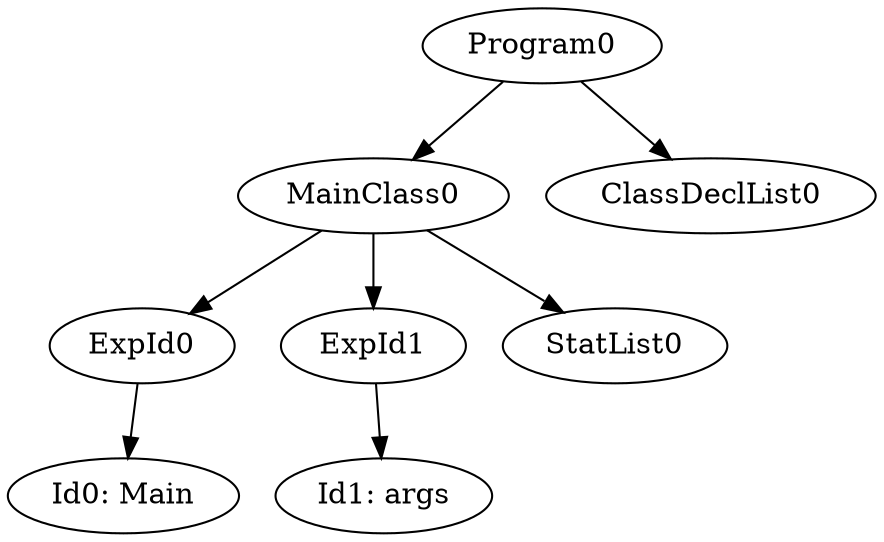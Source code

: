 digraph {
	ordering = out;
	ExpId1 -> "Id1: args";
	Program0 -> MainClass0;
	Program0 -> ClassDeclList0;
	MainClass0 -> ExpId0;
	MainClass0 -> ExpId1;
	MainClass0 -> StatList0;
	ExpId0 -> "Id0: Main";
}
